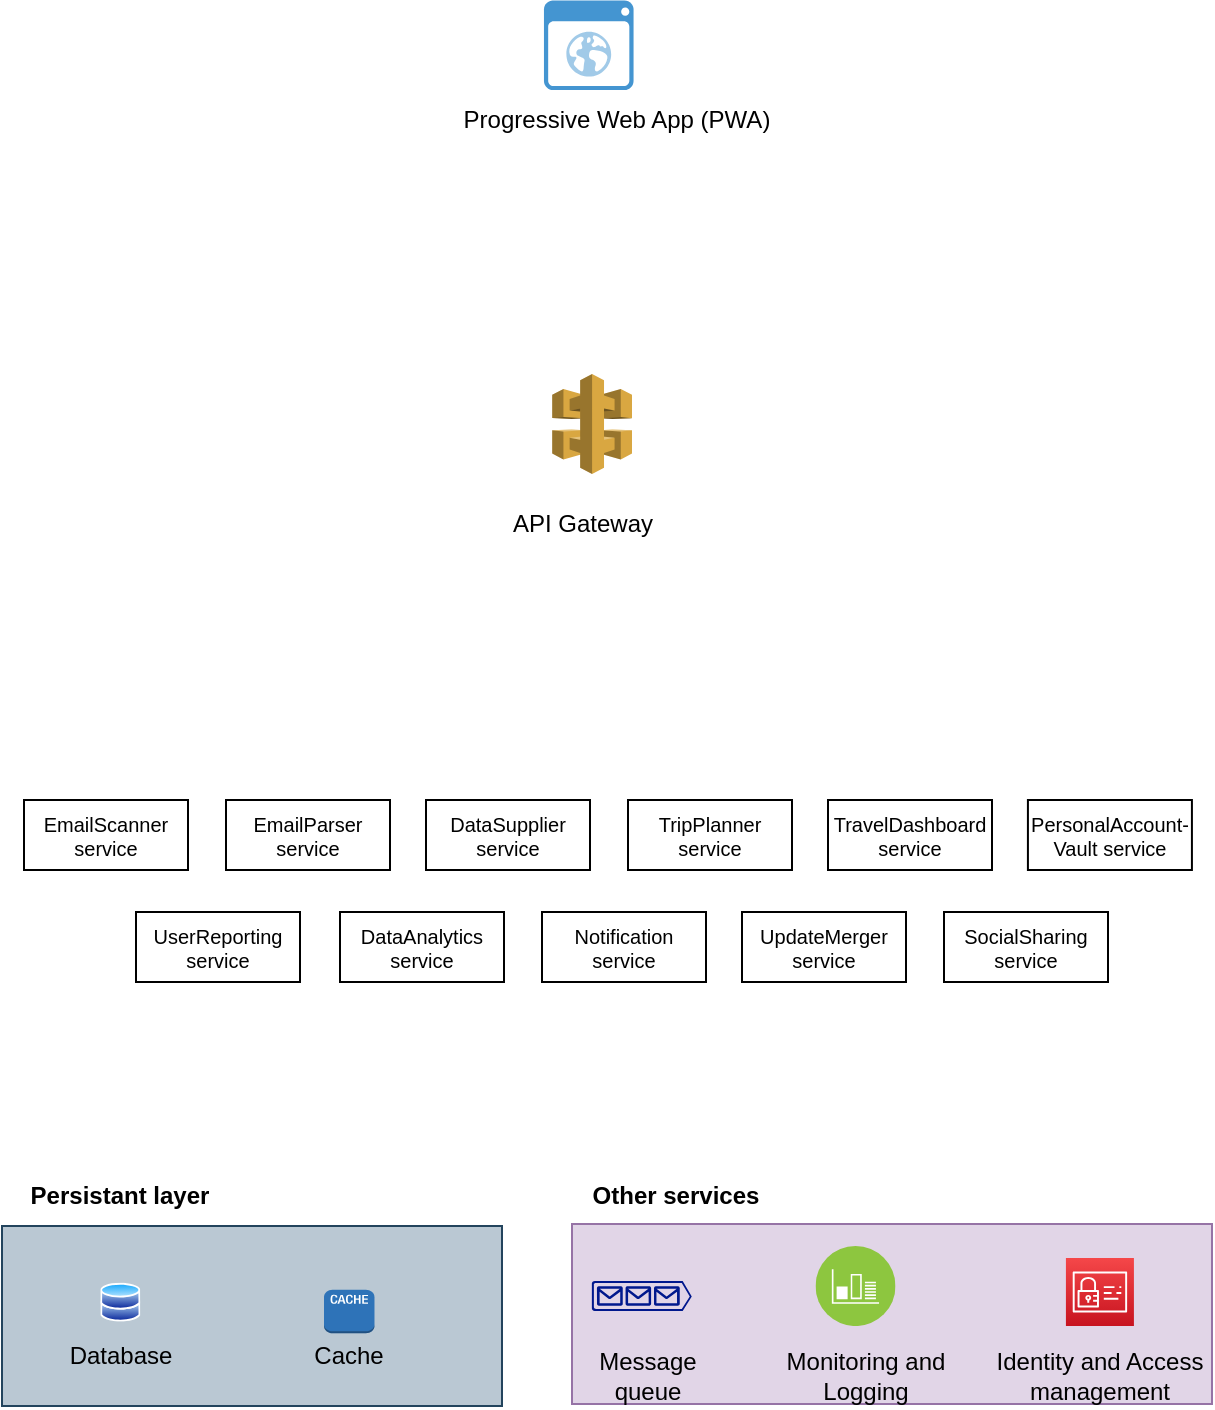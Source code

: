 <mxfile version="21.7.4" type="github">
  <diagram name="Page-1" id="DHzsw7qp5RdwvfVfzMkx">
    <mxGraphModel dx="1949" dy="937" grid="1" gridSize="10" guides="1" tooltips="1" connect="1" arrows="1" fold="1" page="1" pageScale="1" pageWidth="827" pageHeight="1169" math="0" shadow="0">
      <root>
        <mxCell id="0" />
        <mxCell id="1" parent="0" />
        <mxCell id="j5hr9lwx4SY-Ujh9xRNT-3" value="" style="outlineConnect=0;dashed=0;verticalLabelPosition=bottom;verticalAlign=top;align=center;html=1;shape=mxgraph.aws3.api_gateway;fillColor=#D9A741;gradientColor=none;" vertex="1" parent="1">
          <mxGeometry x="410.1" y="321" width="39.9" height="50" as="geometry" />
        </mxCell>
        <mxCell id="j5hr9lwx4SY-Ujh9xRNT-4" value="" style="shadow=0;dashed=0;html=1;strokeColor=none;fillColor=#4495D1;labelPosition=center;verticalLabelPosition=bottom;verticalAlign=top;align=center;outlineConnect=0;shape=mxgraph.veeam.2d.web_ui;" vertex="1" parent="1">
          <mxGeometry x="405.98" y="134.2" width="44.8" height="44.8" as="geometry" />
        </mxCell>
        <mxCell id="j5hr9lwx4SY-Ujh9xRNT-5" value="Progressive Web App (PWA)" style="text;html=1;strokeColor=none;fillColor=none;align=center;verticalAlign=middle;whiteSpace=wrap;rounded=0;" vertex="1" parent="1">
          <mxGeometry x="350" y="179" width="185" height="30" as="geometry" />
        </mxCell>
        <mxCell id="j5hr9lwx4SY-Ujh9xRNT-6" value="API Gateway" style="text;html=1;strokeColor=none;fillColor=none;align=center;verticalAlign=middle;whiteSpace=wrap;rounded=0;" vertex="1" parent="1">
          <mxGeometry x="333" y="381" width="185" height="30" as="geometry" />
        </mxCell>
        <mxCell id="j5hr9lwx4SY-Ujh9xRNT-9" value="Persistant layer" style="text;html=1;strokeColor=none;fillColor=none;align=center;verticalAlign=middle;whiteSpace=wrap;rounded=0;fontStyle=1" vertex="1" parent="1">
          <mxGeometry x="144" y="717" width="100" height="30" as="geometry" />
        </mxCell>
        <mxCell id="j5hr9lwx4SY-Ujh9xRNT-12" value="DataSupplier service" style="rounded=0;whiteSpace=wrap;html=1;fontSize=10;" vertex="1" parent="1">
          <mxGeometry x="347" y="534" width="82" height="35" as="geometry" />
        </mxCell>
        <mxCell id="j5hr9lwx4SY-Ujh9xRNT-13" value="EmailScanner service" style="rounded=0;whiteSpace=wrap;html=1;imageWidth=20;imageHeight=20;fontSize=10;" vertex="1" parent="1">
          <mxGeometry x="146" y="534" width="82" height="35" as="geometry" />
        </mxCell>
        <mxCell id="j5hr9lwx4SY-Ujh9xRNT-14" value="TripPlanner service" style="rounded=0;whiteSpace=wrap;html=1;fontSize=10;" vertex="1" parent="1">
          <mxGeometry x="448" y="534" width="82" height="35" as="geometry" />
        </mxCell>
        <mxCell id="j5hr9lwx4SY-Ujh9xRNT-15" value="SocialSharing service" style="rounded=0;whiteSpace=wrap;html=1;fontSize=10;" vertex="1" parent="1">
          <mxGeometry x="606" y="590" width="82" height="35" as="geometry" />
        </mxCell>
        <mxCell id="j5hr9lwx4SY-Ujh9xRNT-16" value="UserReporting service" style="rounded=0;whiteSpace=wrap;html=1;fontSize=10;" vertex="1" parent="1">
          <mxGeometry x="202" y="590" width="82" height="35" as="geometry" />
        </mxCell>
        <mxCell id="j5hr9lwx4SY-Ujh9xRNT-17" value="DataAnalytics service" style="rounded=0;whiteSpace=wrap;html=1;fontSize=10;" vertex="1" parent="1">
          <mxGeometry x="304" y="590" width="82" height="35" as="geometry" />
        </mxCell>
        <mxCell id="j5hr9lwx4SY-Ujh9xRNT-18" value="Notification service" style="rounded=0;whiteSpace=wrap;html=1;fontSize=10;" vertex="1" parent="1">
          <mxGeometry x="405" y="590" width="82" height="35" as="geometry" />
        </mxCell>
        <mxCell id="j5hr9lwx4SY-Ujh9xRNT-19" value="" style="group" vertex="1" connectable="0" parent="1">
          <mxGeometry x="135" y="747" width="250" height="90" as="geometry" />
        </mxCell>
        <mxCell id="j5hr9lwx4SY-Ujh9xRNT-20" value="" style="rounded=0;whiteSpace=wrap;html=1;fillColor=#bac8d3;strokeColor=#23445d;" vertex="1" parent="j5hr9lwx4SY-Ujh9xRNT-19">
          <mxGeometry width="250.0" height="90" as="geometry" />
        </mxCell>
        <mxCell id="j5hr9lwx4SY-Ujh9xRNT-21" value="" style="image;aspect=fixed;perimeter=ellipsePerimeter;html=1;align=center;shadow=0;dashed=0;spacingTop=3;image=img/lib/active_directory/databases.svg;" vertex="1" parent="j5hr9lwx4SY-Ujh9xRNT-19">
          <mxGeometry x="49.17" y="28.265" width="20" height="19.6" as="geometry" />
        </mxCell>
        <mxCell id="j5hr9lwx4SY-Ujh9xRNT-22" value="Database" style="text;html=1;strokeColor=none;fillColor=none;align=center;verticalAlign=middle;whiteSpace=wrap;rounded=0;" vertex="1" parent="j5hr9lwx4SY-Ujh9xRNT-19">
          <mxGeometry x="46.667" y="53.625" width="25" height="22.5" as="geometry" />
        </mxCell>
        <mxCell id="j5hr9lwx4SY-Ujh9xRNT-23" value="" style="outlineConnect=0;dashed=0;verticalLabelPosition=bottom;verticalAlign=top;align=center;html=1;shape=mxgraph.aws3.cache_node;fillColor=#2E73B8;gradientColor=none;" vertex="1" parent="j5hr9lwx4SY-Ujh9xRNT-19">
          <mxGeometry x="161" y="31.89" width="25.24" height="21.74" as="geometry" />
        </mxCell>
        <mxCell id="j5hr9lwx4SY-Ujh9xRNT-24" value="Cache" style="text;html=1;strokeColor=none;fillColor=none;align=center;verticalAlign=middle;whiteSpace=wrap;rounded=0;" vertex="1" parent="j5hr9lwx4SY-Ujh9xRNT-19">
          <mxGeometry x="161.244" y="53.625" width="25" height="22.5" as="geometry" />
        </mxCell>
        <mxCell id="j5hr9lwx4SY-Ujh9xRNT-25" value="" style="rounded=0;whiteSpace=wrap;html=1;fillColor=#e1d5e7;strokeColor=#9673a6;glass=0;shadow=0;" vertex="1" parent="1">
          <mxGeometry x="420" y="746" width="320" height="90" as="geometry" />
        </mxCell>
        <mxCell id="j5hr9lwx4SY-Ujh9xRNT-26" value="Other services" style="text;html=1;strokeColor=none;fillColor=none;align=center;verticalAlign=middle;whiteSpace=wrap;rounded=0;fontStyle=1" vertex="1" parent="1">
          <mxGeometry x="417.58" y="717" width="107.58" height="30" as="geometry" />
        </mxCell>
        <mxCell id="j5hr9lwx4SY-Ujh9xRNT-27" value="Monitoring and Logging" style="text;html=1;strokeColor=none;fillColor=none;align=center;verticalAlign=middle;whiteSpace=wrap;rounded=0;" vertex="1" parent="1">
          <mxGeometry x="516.76" y="807" width="100.16" height="30" as="geometry" />
        </mxCell>
        <mxCell id="j5hr9lwx4SY-Ujh9xRNT-28" value="" style="image;aspect=fixed;perimeter=ellipsePerimeter;html=1;align=center;shadow=0;dashed=0;fontColor=#4277BB;labelBackgroundColor=default;fontSize=12;spacingTop=3;image=img/lib/ibm/infrastructure/monitoring_logging.svg;" vertex="1" parent="1">
          <mxGeometry x="541.76" y="757" width="40" height="40" as="geometry" />
        </mxCell>
        <mxCell id="j5hr9lwx4SY-Ujh9xRNT-29" value="" style="sketch=0;points=[[0,0,0],[0.25,0,0],[0.5,0,0],[0.75,0,0],[1,0,0],[0,1,0],[0.25,1,0],[0.5,1,0],[0.75,1,0],[1,1,0],[0,0.25,0],[0,0.5,0],[0,0.75,0],[1,0.25,0],[1,0.5,0],[1,0.75,0]];outlineConnect=0;fontColor=#232F3E;gradientColor=#F54749;gradientDirection=north;fillColor=#C7131F;strokeColor=#ffffff;dashed=0;verticalLabelPosition=bottom;verticalAlign=top;align=center;html=1;fontSize=12;fontStyle=0;aspect=fixed;shape=mxgraph.aws4.resourceIcon;resIcon=mxgraph.aws4.identity_and_access_management;" vertex="1" parent="1">
          <mxGeometry x="666.96" y="763" width="34" height="34" as="geometry" />
        </mxCell>
        <mxCell id="j5hr9lwx4SY-Ujh9xRNT-30" value="Identity and Access management" style="text;html=1;strokeColor=none;fillColor=none;align=center;verticalAlign=middle;whiteSpace=wrap;rounded=0;" vertex="1" parent="1">
          <mxGeometry x="629.92" y="807" width="108.08" height="30" as="geometry" />
        </mxCell>
        <mxCell id="j5hr9lwx4SY-Ujh9xRNT-31" value="" style="sketch=0;aspect=fixed;pointerEvents=1;shadow=0;dashed=0;html=1;strokeColor=none;labelPosition=center;verticalLabelPosition=bottom;verticalAlign=top;align=center;fillColor=#00188D;shape=mxgraph.azure.queue_generic" vertex="1" parent="1">
          <mxGeometry x="429.88" y="774.5" width="50" height="15" as="geometry" />
        </mxCell>
        <mxCell id="j5hr9lwx4SY-Ujh9xRNT-32" value="Message queue" style="text;html=1;strokeColor=none;fillColor=none;align=center;verticalAlign=middle;whiteSpace=wrap;rounded=0;" vertex="1" parent="1">
          <mxGeometry x="427.58" y="807" width="60" height="30" as="geometry" />
        </mxCell>
        <mxCell id="j5hr9lwx4SY-Ujh9xRNT-33" value="EmailParser service" style="rounded=0;whiteSpace=wrap;html=1;fontSize=10;" vertex="1" parent="1">
          <mxGeometry x="247" y="534" width="82" height="35" as="geometry" />
        </mxCell>
        <mxCell id="j5hr9lwx4SY-Ujh9xRNT-34" value="PersonalAccount-Vault service" style="rounded=0;whiteSpace=wrap;html=1;fontSize=10;" vertex="1" parent="1">
          <mxGeometry x="647.96" y="534" width="82" height="35" as="geometry" />
        </mxCell>
        <mxCell id="j5hr9lwx4SY-Ujh9xRNT-35" value="TravelDashboard service" style="rounded=0;whiteSpace=wrap;html=1;fontSize=10;" vertex="1" parent="1">
          <mxGeometry x="548" y="534" width="82" height="35" as="geometry" />
        </mxCell>
        <mxCell id="j5hr9lwx4SY-Ujh9xRNT-36" value="UpdateMerger service" style="rounded=0;whiteSpace=wrap;html=1;fontSize=10;" vertex="1" parent="1">
          <mxGeometry x="505" y="590" width="82" height="35" as="geometry" />
        </mxCell>
      </root>
    </mxGraphModel>
  </diagram>
</mxfile>
